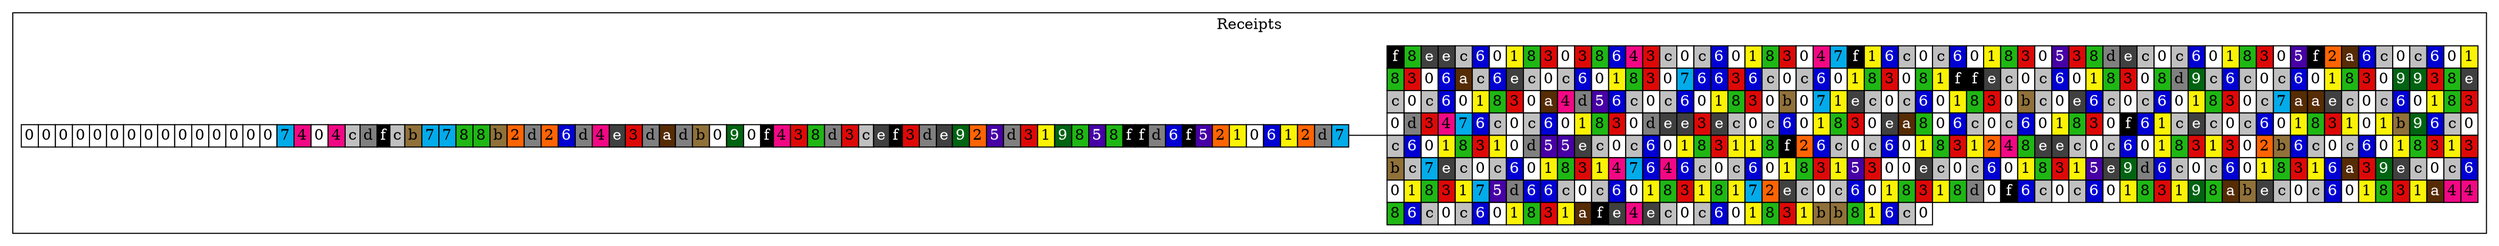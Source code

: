 digraph trie {
		rankdir=LR;
		node [shape=none margin=0 width=0 height=0]
		edge [dir = none headport=w tailport=e]
	subgraph cluster_0 {
			label = "Receipts";
			color = black;

	k_180 [label=<
	<table border="0" color="#000000" cellborder="1" cellspacing="0">
	<tr>		<td bgcolor="#FFFFFF"><font color="#000000">0</font></td>
				<td bgcolor="#FFFFFF"><font color="#000000">0</font></td>
				<td bgcolor="#FFFFFF"><font color="#000000">0</font></td>
				<td bgcolor="#FFFFFF"><font color="#000000">0</font></td>
				<td bgcolor="#FFFFFF"><font color="#000000">0</font></td>
				<td bgcolor="#FFFFFF"><font color="#000000">0</font></td>
				<td bgcolor="#FFFFFF"><font color="#000000">0</font></td>
				<td bgcolor="#FFFFFF"><font color="#000000">0</font></td>
				<td bgcolor="#FFFFFF"><font color="#000000">0</font></td>
				<td bgcolor="#FFFFFF"><font color="#000000">0</font></td>
				<td bgcolor="#FFFFFF"><font color="#000000">0</font></td>
				<td bgcolor="#FFFFFF"><font color="#000000">0</font></td>
				<td bgcolor="#FFFFFF"><font color="#000000">0</font></td>
				<td bgcolor="#FFFFFF"><font color="#000000">0</font></td>
				<td bgcolor="#FFFFFF"><font color="#000000">0</font></td>
				<td bgcolor="#02ABEA"><font color="#000000">7</font></td>
				<td bgcolor="#F20884"><font color="#000000">4</font></td>
				<td bgcolor="#FFFFFF"><font color="#000000">0</font></td>
				<td bgcolor="#F20884"><font color="#000000">4</font></td>
				<td bgcolor="#C0C0C0"><font color="#000000">c</font></td>
				<td bgcolor="#808080"><font color="#000000">d</font></td>
				<td bgcolor="#000000"><font color="#FFFFFF">f</font></td>
				<td bgcolor="#C0C0C0"><font color="#000000">c</font></td>
				<td bgcolor="#90713A"><font color="#000000">b</font></td>
				<td bgcolor="#02ABEA"><font color="#000000">7</font></td>
				<td bgcolor="#02ABEA"><font color="#000000">7</font></td>
				<td bgcolor="#1FB714"><font color="#000000">8</font></td>
				<td bgcolor="#1FB714"><font color="#000000">8</font></td>
				<td bgcolor="#90713A"><font color="#000000">b</font></td>
				<td bgcolor="#FF6403"><font color="#000000">2</font></td>
				<td bgcolor="#808080"><font color="#000000">d</font></td>
				<td bgcolor="#FF6403"><font color="#000000">2</font></td>
				<td bgcolor="#0000D3"><font color="#FFFFFF">6</font></td>
				<td bgcolor="#808080"><font color="#000000">d</font></td>
				<td bgcolor="#F20884"><font color="#000000">4</font></td>
				<td bgcolor="#404040"><font color="#FFFFFF">e</font></td>
				<td bgcolor="#DD0907"><font color="#000000">3</font></td>
				<td bgcolor="#808080"><font color="#000000">d</font></td>
				<td bgcolor="#562C05"><font color="#FFFFFF">a</font></td>
				<td bgcolor="#808080"><font color="#000000">d</font></td>
				<td bgcolor="#90713A"><font color="#000000">b</font></td>
				<td bgcolor="#FFFFFF"><font color="#000000">0</font></td>
				<td bgcolor="#006412"><font color="#FFFFFF">9</font></td>
				<td bgcolor="#FFFFFF"><font color="#000000">0</font></td>
				<td bgcolor="#000000"><font color="#FFFFFF">f</font></td>
				<td bgcolor="#F20884"><font color="#000000">4</font></td>
				<td bgcolor="#DD0907"><font color="#000000">3</font></td>
				<td bgcolor="#1FB714"><font color="#000000">8</font></td>
				<td bgcolor="#808080"><font color="#000000">d</font></td>
				<td bgcolor="#DD0907"><font color="#000000">3</font></td>
				<td bgcolor="#C0C0C0"><font color="#000000">c</font></td>
				<td bgcolor="#404040"><font color="#FFFFFF">e</font></td>
				<td bgcolor="#000000"><font color="#FFFFFF">f</font></td>
				<td bgcolor="#DD0907"><font color="#000000">3</font></td>
				<td bgcolor="#808080"><font color="#000000">d</font></td>
				<td bgcolor="#404040"><font color="#FFFFFF">e</font></td>
				<td bgcolor="#006412"><font color="#FFFFFF">9</font></td>
				<td bgcolor="#FF6403"><font color="#000000">2</font></td>
				<td bgcolor="#4700A5"><font color="#FFFFFF">5</font></td>
				<td bgcolor="#808080"><font color="#000000">d</font></td>
				<td bgcolor="#DD0907"><font color="#000000">3</font></td>
				<td bgcolor="#FBF305"><font color="#000000">1</font></td>
				<td bgcolor="#006412"><font color="#FFFFFF">9</font></td>
				<td bgcolor="#1FB714"><font color="#000000">8</font></td>
				<td bgcolor="#4700A5"><font color="#FFFFFF">5</font></td>
				<td bgcolor="#1FB714"><font color="#000000">8</font></td>
				<td bgcolor="#000000"><font color="#FFFFFF">f</font></td>
				<td bgcolor="#000000"><font color="#FFFFFF">f</font></td>
				<td bgcolor="#808080"><font color="#000000">d</font></td>
				<td bgcolor="#0000D3"><font color="#FFFFFF">6</font></td>
				<td bgcolor="#000000"><font color="#FFFFFF">f</font></td>
				<td bgcolor="#4700A5"><font color="#FFFFFF">5</font></td>
				<td bgcolor="#FF6403"><font color="#000000">2</font></td>
				<td bgcolor="#FBF305"><font color="#000000">1</font></td>
				<td bgcolor="#FFFFFF"><font color="#000000">0</font></td>
				<td bgcolor="#0000D3"><font color="#FFFFFF">6</font></td>
				<td bgcolor="#FBF305"><font color="#000000">1</font></td>
				<td bgcolor="#FF6403"><font color="#000000">2</font></td>
				<td bgcolor="#808080"><font color="#000000">d</font></td>
				<td bgcolor="#02ABEA"><font color="#000000">7</font></td>
		
	</tr></table>
	>];
	
	v_180 [label=<
	<table border="0" color="#000000" cellborder="1" cellspacing="0">
			<tr>		<td bgcolor="#000000"><font color="#FFFFFF">f</font></td>
						<td bgcolor="#1FB714"><font color="#000000">8</font></td>
						<td bgcolor="#404040"><font color="#FFFFFF">e</font></td>
						<td bgcolor="#404040"><font color="#FFFFFF">e</font></td>
						<td bgcolor="#C0C0C0"><font color="#000000">c</font></td>
						<td bgcolor="#0000D3"><font color="#FFFFFF">6</font></td>
						<td bgcolor="#FFFFFF"><font color="#000000">0</font></td>
						<td bgcolor="#FBF305"><font color="#000000">1</font></td>
						<td bgcolor="#1FB714"><font color="#000000">8</font></td>
						<td bgcolor="#DD0907"><font color="#000000">3</font></td>
						<td bgcolor="#FFFFFF"><font color="#000000">0</font></td>
						<td bgcolor="#DD0907"><font color="#000000">3</font></td>
						<td bgcolor="#1FB714"><font color="#000000">8</font></td>
						<td bgcolor="#0000D3"><font color="#FFFFFF">6</font></td>
						<td bgcolor="#F20884"><font color="#000000">4</font></td>
						<td bgcolor="#DD0907"><font color="#000000">3</font></td>
						<td bgcolor="#C0C0C0"><font color="#000000">c</font></td>
						<td bgcolor="#FFFFFF"><font color="#000000">0</font></td>
						<td bgcolor="#C0C0C0"><font color="#000000">c</font></td>
						<td bgcolor="#0000D3"><font color="#FFFFFF">6</font></td>
						<td bgcolor="#FFFFFF"><font color="#000000">0</font></td>
						<td bgcolor="#FBF305"><font color="#000000">1</font></td>
						<td bgcolor="#1FB714"><font color="#000000">8</font></td>
						<td bgcolor="#DD0907"><font color="#000000">3</font></td>
						<td bgcolor="#FFFFFF"><font color="#000000">0</font></td>
						<td bgcolor="#F20884"><font color="#000000">4</font></td>
						<td bgcolor="#02ABEA"><font color="#000000">7</font></td>
						<td bgcolor="#000000"><font color="#FFFFFF">f</font></td>
						<td bgcolor="#FBF305"><font color="#000000">1</font></td>
						<td bgcolor="#0000D3"><font color="#FFFFFF">6</font></td>
						<td bgcolor="#C0C0C0"><font color="#000000">c</font></td>
						<td bgcolor="#FFFFFF"><font color="#000000">0</font></td>
						<td bgcolor="#C0C0C0"><font color="#000000">c</font></td>
						<td bgcolor="#0000D3"><font color="#FFFFFF">6</font></td>
						<td bgcolor="#FFFFFF"><font color="#000000">0</font></td>
						<td bgcolor="#FBF305"><font color="#000000">1</font></td>
						<td bgcolor="#1FB714"><font color="#000000">8</font></td>
						<td bgcolor="#DD0907"><font color="#000000">3</font></td>
						<td bgcolor="#FFFFFF"><font color="#000000">0</font></td>
						<td bgcolor="#4700A5"><font color="#FFFFFF">5</font></td>
						<td bgcolor="#DD0907"><font color="#000000">3</font></td>
						<td bgcolor="#1FB714"><font color="#000000">8</font></td>
						<td bgcolor="#808080"><font color="#000000">d</font></td>
						<td bgcolor="#404040"><font color="#FFFFFF">e</font></td>
						<td bgcolor="#C0C0C0"><font color="#000000">c</font></td>
						<td bgcolor="#FFFFFF"><font color="#000000">0</font></td>
						<td bgcolor="#C0C0C0"><font color="#000000">c</font></td>
						<td bgcolor="#0000D3"><font color="#FFFFFF">6</font></td>
						<td bgcolor="#FFFFFF"><font color="#000000">0</font></td>
						<td bgcolor="#FBF305"><font color="#000000">1</font></td>
						<td bgcolor="#1FB714"><font color="#000000">8</font></td>
						<td bgcolor="#DD0907"><font color="#000000">3</font></td>
						<td bgcolor="#FFFFFF"><font color="#000000">0</font></td>
						<td bgcolor="#4700A5"><font color="#FFFFFF">5</font></td>
						<td bgcolor="#000000"><font color="#FFFFFF">f</font></td>
						<td bgcolor="#FF6403"><font color="#000000">2</font></td>
						<td bgcolor="#562C05"><font color="#FFFFFF">a</font></td>
						<td bgcolor="#0000D3"><font color="#FFFFFF">6</font></td>
						<td bgcolor="#C0C0C0"><font color="#000000">c</font></td>
						<td bgcolor="#FFFFFF"><font color="#000000">0</font></td>
						<td bgcolor="#C0C0C0"><font color="#000000">c</font></td>
						<td bgcolor="#0000D3"><font color="#FFFFFF">6</font></td>
						<td bgcolor="#FFFFFF"><font color="#000000">0</font></td>
						<td bgcolor="#FBF305"><font color="#000000">1</font></td>
				</tr>
				<tr>		<td bgcolor="#1FB714"><font color="#000000">8</font></td>
						<td bgcolor="#DD0907"><font color="#000000">3</font></td>
						<td bgcolor="#FFFFFF"><font color="#000000">0</font></td>
						<td bgcolor="#0000D3"><font color="#FFFFFF">6</font></td>
						<td bgcolor="#562C05"><font color="#FFFFFF">a</font></td>
						<td bgcolor="#C0C0C0"><font color="#000000">c</font></td>
						<td bgcolor="#0000D3"><font color="#FFFFFF">6</font></td>
						<td bgcolor="#404040"><font color="#FFFFFF">e</font></td>
						<td bgcolor="#C0C0C0"><font color="#000000">c</font></td>
						<td bgcolor="#FFFFFF"><font color="#000000">0</font></td>
						<td bgcolor="#C0C0C0"><font color="#000000">c</font></td>
						<td bgcolor="#0000D3"><font color="#FFFFFF">6</font></td>
						<td bgcolor="#FFFFFF"><font color="#000000">0</font></td>
						<td bgcolor="#FBF305"><font color="#000000">1</font></td>
						<td bgcolor="#1FB714"><font color="#000000">8</font></td>
						<td bgcolor="#DD0907"><font color="#000000">3</font></td>
						<td bgcolor="#FFFFFF"><font color="#000000">0</font></td>
						<td bgcolor="#02ABEA"><font color="#000000">7</font></td>
						<td bgcolor="#0000D3"><font color="#FFFFFF">6</font></td>
						<td bgcolor="#0000D3"><font color="#FFFFFF">6</font></td>
						<td bgcolor="#DD0907"><font color="#000000">3</font></td>
						<td bgcolor="#0000D3"><font color="#FFFFFF">6</font></td>
						<td bgcolor="#C0C0C0"><font color="#000000">c</font></td>
						<td bgcolor="#FFFFFF"><font color="#000000">0</font></td>
						<td bgcolor="#C0C0C0"><font color="#000000">c</font></td>
						<td bgcolor="#0000D3"><font color="#FFFFFF">6</font></td>
						<td bgcolor="#FFFFFF"><font color="#000000">0</font></td>
						<td bgcolor="#FBF305"><font color="#000000">1</font></td>
						<td bgcolor="#1FB714"><font color="#000000">8</font></td>
						<td bgcolor="#DD0907"><font color="#000000">3</font></td>
						<td bgcolor="#FFFFFF"><font color="#000000">0</font></td>
						<td bgcolor="#1FB714"><font color="#000000">8</font></td>
						<td bgcolor="#FBF305"><font color="#000000">1</font></td>
						<td bgcolor="#000000"><font color="#FFFFFF">f</font></td>
						<td bgcolor="#000000"><font color="#FFFFFF">f</font></td>
						<td bgcolor="#404040"><font color="#FFFFFF">e</font></td>
						<td bgcolor="#C0C0C0"><font color="#000000">c</font></td>
						<td bgcolor="#FFFFFF"><font color="#000000">0</font></td>
						<td bgcolor="#C0C0C0"><font color="#000000">c</font></td>
						<td bgcolor="#0000D3"><font color="#FFFFFF">6</font></td>
						<td bgcolor="#FFFFFF"><font color="#000000">0</font></td>
						<td bgcolor="#FBF305"><font color="#000000">1</font></td>
						<td bgcolor="#1FB714"><font color="#000000">8</font></td>
						<td bgcolor="#DD0907"><font color="#000000">3</font></td>
						<td bgcolor="#FFFFFF"><font color="#000000">0</font></td>
						<td bgcolor="#1FB714"><font color="#000000">8</font></td>
						<td bgcolor="#808080"><font color="#000000">d</font></td>
						<td bgcolor="#006412"><font color="#FFFFFF">9</font></td>
						<td bgcolor="#C0C0C0"><font color="#000000">c</font></td>
						<td bgcolor="#0000D3"><font color="#FFFFFF">6</font></td>
						<td bgcolor="#C0C0C0"><font color="#000000">c</font></td>
						<td bgcolor="#FFFFFF"><font color="#000000">0</font></td>
						<td bgcolor="#C0C0C0"><font color="#000000">c</font></td>
						<td bgcolor="#0000D3"><font color="#FFFFFF">6</font></td>
						<td bgcolor="#FFFFFF"><font color="#000000">0</font></td>
						<td bgcolor="#FBF305"><font color="#000000">1</font></td>
						<td bgcolor="#1FB714"><font color="#000000">8</font></td>
						<td bgcolor="#DD0907"><font color="#000000">3</font></td>
						<td bgcolor="#FFFFFF"><font color="#000000">0</font></td>
						<td bgcolor="#006412"><font color="#FFFFFF">9</font></td>
						<td bgcolor="#006412"><font color="#FFFFFF">9</font></td>
						<td bgcolor="#DD0907"><font color="#000000">3</font></td>
						<td bgcolor="#1FB714"><font color="#000000">8</font></td>
						<td bgcolor="#404040"><font color="#FFFFFF">e</font></td>
				</tr>
				<tr>		<td bgcolor="#C0C0C0"><font color="#000000">c</font></td>
						<td bgcolor="#FFFFFF"><font color="#000000">0</font></td>
						<td bgcolor="#C0C0C0"><font color="#000000">c</font></td>
						<td bgcolor="#0000D3"><font color="#FFFFFF">6</font></td>
						<td bgcolor="#FFFFFF"><font color="#000000">0</font></td>
						<td bgcolor="#FBF305"><font color="#000000">1</font></td>
						<td bgcolor="#1FB714"><font color="#000000">8</font></td>
						<td bgcolor="#DD0907"><font color="#000000">3</font></td>
						<td bgcolor="#FFFFFF"><font color="#000000">0</font></td>
						<td bgcolor="#562C05"><font color="#FFFFFF">a</font></td>
						<td bgcolor="#F20884"><font color="#000000">4</font></td>
						<td bgcolor="#808080"><font color="#000000">d</font></td>
						<td bgcolor="#4700A5"><font color="#FFFFFF">5</font></td>
						<td bgcolor="#0000D3"><font color="#FFFFFF">6</font></td>
						<td bgcolor="#C0C0C0"><font color="#000000">c</font></td>
						<td bgcolor="#FFFFFF"><font color="#000000">0</font></td>
						<td bgcolor="#C0C0C0"><font color="#000000">c</font></td>
						<td bgcolor="#0000D3"><font color="#FFFFFF">6</font></td>
						<td bgcolor="#FFFFFF"><font color="#000000">0</font></td>
						<td bgcolor="#FBF305"><font color="#000000">1</font></td>
						<td bgcolor="#1FB714"><font color="#000000">8</font></td>
						<td bgcolor="#DD0907"><font color="#000000">3</font></td>
						<td bgcolor="#FFFFFF"><font color="#000000">0</font></td>
						<td bgcolor="#90713A"><font color="#000000">b</font></td>
						<td bgcolor="#FFFFFF"><font color="#000000">0</font></td>
						<td bgcolor="#02ABEA"><font color="#000000">7</font></td>
						<td bgcolor="#FBF305"><font color="#000000">1</font></td>
						<td bgcolor="#404040"><font color="#FFFFFF">e</font></td>
						<td bgcolor="#C0C0C0"><font color="#000000">c</font></td>
						<td bgcolor="#FFFFFF"><font color="#000000">0</font></td>
						<td bgcolor="#C0C0C0"><font color="#000000">c</font></td>
						<td bgcolor="#0000D3"><font color="#FFFFFF">6</font></td>
						<td bgcolor="#FFFFFF"><font color="#000000">0</font></td>
						<td bgcolor="#FBF305"><font color="#000000">1</font></td>
						<td bgcolor="#1FB714"><font color="#000000">8</font></td>
						<td bgcolor="#DD0907"><font color="#000000">3</font></td>
						<td bgcolor="#FFFFFF"><font color="#000000">0</font></td>
						<td bgcolor="#90713A"><font color="#000000">b</font></td>
						<td bgcolor="#C0C0C0"><font color="#000000">c</font></td>
						<td bgcolor="#FFFFFF"><font color="#000000">0</font></td>
						<td bgcolor="#404040"><font color="#FFFFFF">e</font></td>
						<td bgcolor="#0000D3"><font color="#FFFFFF">6</font></td>
						<td bgcolor="#C0C0C0"><font color="#000000">c</font></td>
						<td bgcolor="#FFFFFF"><font color="#000000">0</font></td>
						<td bgcolor="#C0C0C0"><font color="#000000">c</font></td>
						<td bgcolor="#0000D3"><font color="#FFFFFF">6</font></td>
						<td bgcolor="#FFFFFF"><font color="#000000">0</font></td>
						<td bgcolor="#FBF305"><font color="#000000">1</font></td>
						<td bgcolor="#1FB714"><font color="#000000">8</font></td>
						<td bgcolor="#DD0907"><font color="#000000">3</font></td>
						<td bgcolor="#FFFFFF"><font color="#000000">0</font></td>
						<td bgcolor="#C0C0C0"><font color="#000000">c</font></td>
						<td bgcolor="#02ABEA"><font color="#000000">7</font></td>
						<td bgcolor="#562C05"><font color="#FFFFFF">a</font></td>
						<td bgcolor="#562C05"><font color="#FFFFFF">a</font></td>
						<td bgcolor="#404040"><font color="#FFFFFF">e</font></td>
						<td bgcolor="#C0C0C0"><font color="#000000">c</font></td>
						<td bgcolor="#FFFFFF"><font color="#000000">0</font></td>
						<td bgcolor="#C0C0C0"><font color="#000000">c</font></td>
						<td bgcolor="#0000D3"><font color="#FFFFFF">6</font></td>
						<td bgcolor="#FFFFFF"><font color="#000000">0</font></td>
						<td bgcolor="#FBF305"><font color="#000000">1</font></td>
						<td bgcolor="#1FB714"><font color="#000000">8</font></td>
						<td bgcolor="#DD0907"><font color="#000000">3</font></td>
				</tr>
				<tr>		<td bgcolor="#FFFFFF"><font color="#000000">0</font></td>
						<td bgcolor="#808080"><font color="#000000">d</font></td>
						<td bgcolor="#DD0907"><font color="#000000">3</font></td>
						<td bgcolor="#F20884"><font color="#000000">4</font></td>
						<td bgcolor="#02ABEA"><font color="#000000">7</font></td>
						<td bgcolor="#0000D3"><font color="#FFFFFF">6</font></td>
						<td bgcolor="#C0C0C0"><font color="#000000">c</font></td>
						<td bgcolor="#FFFFFF"><font color="#000000">0</font></td>
						<td bgcolor="#C0C0C0"><font color="#000000">c</font></td>
						<td bgcolor="#0000D3"><font color="#FFFFFF">6</font></td>
						<td bgcolor="#FFFFFF"><font color="#000000">0</font></td>
						<td bgcolor="#FBF305"><font color="#000000">1</font></td>
						<td bgcolor="#1FB714"><font color="#000000">8</font></td>
						<td bgcolor="#DD0907"><font color="#000000">3</font></td>
						<td bgcolor="#FFFFFF"><font color="#000000">0</font></td>
						<td bgcolor="#808080"><font color="#000000">d</font></td>
						<td bgcolor="#404040"><font color="#FFFFFF">e</font></td>
						<td bgcolor="#404040"><font color="#FFFFFF">e</font></td>
						<td bgcolor="#DD0907"><font color="#000000">3</font></td>
						<td bgcolor="#404040"><font color="#FFFFFF">e</font></td>
						<td bgcolor="#C0C0C0"><font color="#000000">c</font></td>
						<td bgcolor="#FFFFFF"><font color="#000000">0</font></td>
						<td bgcolor="#C0C0C0"><font color="#000000">c</font></td>
						<td bgcolor="#0000D3"><font color="#FFFFFF">6</font></td>
						<td bgcolor="#FFFFFF"><font color="#000000">0</font></td>
						<td bgcolor="#FBF305"><font color="#000000">1</font></td>
						<td bgcolor="#1FB714"><font color="#000000">8</font></td>
						<td bgcolor="#DD0907"><font color="#000000">3</font></td>
						<td bgcolor="#FFFFFF"><font color="#000000">0</font></td>
						<td bgcolor="#404040"><font color="#FFFFFF">e</font></td>
						<td bgcolor="#562C05"><font color="#FFFFFF">a</font></td>
						<td bgcolor="#1FB714"><font color="#000000">8</font></td>
						<td bgcolor="#FFFFFF"><font color="#000000">0</font></td>
						<td bgcolor="#0000D3"><font color="#FFFFFF">6</font></td>
						<td bgcolor="#C0C0C0"><font color="#000000">c</font></td>
						<td bgcolor="#FFFFFF"><font color="#000000">0</font></td>
						<td bgcolor="#C0C0C0"><font color="#000000">c</font></td>
						<td bgcolor="#0000D3"><font color="#FFFFFF">6</font></td>
						<td bgcolor="#FFFFFF"><font color="#000000">0</font></td>
						<td bgcolor="#FBF305"><font color="#000000">1</font></td>
						<td bgcolor="#1FB714"><font color="#000000">8</font></td>
						<td bgcolor="#DD0907"><font color="#000000">3</font></td>
						<td bgcolor="#FFFFFF"><font color="#000000">0</font></td>
						<td bgcolor="#000000"><font color="#FFFFFF">f</font></td>
						<td bgcolor="#0000D3"><font color="#FFFFFF">6</font></td>
						<td bgcolor="#FBF305"><font color="#000000">1</font></td>
						<td bgcolor="#C0C0C0"><font color="#000000">c</font></td>
						<td bgcolor="#404040"><font color="#FFFFFF">e</font></td>
						<td bgcolor="#C0C0C0"><font color="#000000">c</font></td>
						<td bgcolor="#FFFFFF"><font color="#000000">0</font></td>
						<td bgcolor="#C0C0C0"><font color="#000000">c</font></td>
						<td bgcolor="#0000D3"><font color="#FFFFFF">6</font></td>
						<td bgcolor="#FFFFFF"><font color="#000000">0</font></td>
						<td bgcolor="#FBF305"><font color="#000000">1</font></td>
						<td bgcolor="#1FB714"><font color="#000000">8</font></td>
						<td bgcolor="#DD0907"><font color="#000000">3</font></td>
						<td bgcolor="#FBF305"><font color="#000000">1</font></td>
						<td bgcolor="#FFFFFF"><font color="#000000">0</font></td>
						<td bgcolor="#FBF305"><font color="#000000">1</font></td>
						<td bgcolor="#90713A"><font color="#000000">b</font></td>
						<td bgcolor="#006412"><font color="#FFFFFF">9</font></td>
						<td bgcolor="#0000D3"><font color="#FFFFFF">6</font></td>
						<td bgcolor="#C0C0C0"><font color="#000000">c</font></td>
						<td bgcolor="#FFFFFF"><font color="#000000">0</font></td>
				</tr>
				<tr>		<td bgcolor="#C0C0C0"><font color="#000000">c</font></td>
						<td bgcolor="#0000D3"><font color="#FFFFFF">6</font></td>
						<td bgcolor="#FFFFFF"><font color="#000000">0</font></td>
						<td bgcolor="#FBF305"><font color="#000000">1</font></td>
						<td bgcolor="#1FB714"><font color="#000000">8</font></td>
						<td bgcolor="#DD0907"><font color="#000000">3</font></td>
						<td bgcolor="#FBF305"><font color="#000000">1</font></td>
						<td bgcolor="#FFFFFF"><font color="#000000">0</font></td>
						<td bgcolor="#808080"><font color="#000000">d</font></td>
						<td bgcolor="#4700A5"><font color="#FFFFFF">5</font></td>
						<td bgcolor="#4700A5"><font color="#FFFFFF">5</font></td>
						<td bgcolor="#404040"><font color="#FFFFFF">e</font></td>
						<td bgcolor="#C0C0C0"><font color="#000000">c</font></td>
						<td bgcolor="#FFFFFF"><font color="#000000">0</font></td>
						<td bgcolor="#C0C0C0"><font color="#000000">c</font></td>
						<td bgcolor="#0000D3"><font color="#FFFFFF">6</font></td>
						<td bgcolor="#FFFFFF"><font color="#000000">0</font></td>
						<td bgcolor="#FBF305"><font color="#000000">1</font></td>
						<td bgcolor="#1FB714"><font color="#000000">8</font></td>
						<td bgcolor="#DD0907"><font color="#000000">3</font></td>
						<td bgcolor="#FBF305"><font color="#000000">1</font></td>
						<td bgcolor="#FBF305"><font color="#000000">1</font></td>
						<td bgcolor="#1FB714"><font color="#000000">8</font></td>
						<td bgcolor="#000000"><font color="#FFFFFF">f</font></td>
						<td bgcolor="#FF6403"><font color="#000000">2</font></td>
						<td bgcolor="#0000D3"><font color="#FFFFFF">6</font></td>
						<td bgcolor="#C0C0C0"><font color="#000000">c</font></td>
						<td bgcolor="#FFFFFF"><font color="#000000">0</font></td>
						<td bgcolor="#C0C0C0"><font color="#000000">c</font></td>
						<td bgcolor="#0000D3"><font color="#FFFFFF">6</font></td>
						<td bgcolor="#FFFFFF"><font color="#000000">0</font></td>
						<td bgcolor="#FBF305"><font color="#000000">1</font></td>
						<td bgcolor="#1FB714"><font color="#000000">8</font></td>
						<td bgcolor="#DD0907"><font color="#000000">3</font></td>
						<td bgcolor="#FBF305"><font color="#000000">1</font></td>
						<td bgcolor="#FF6403"><font color="#000000">2</font></td>
						<td bgcolor="#F20884"><font color="#000000">4</font></td>
						<td bgcolor="#1FB714"><font color="#000000">8</font></td>
						<td bgcolor="#404040"><font color="#FFFFFF">e</font></td>
						<td bgcolor="#404040"><font color="#FFFFFF">e</font></td>
						<td bgcolor="#C0C0C0"><font color="#000000">c</font></td>
						<td bgcolor="#FFFFFF"><font color="#000000">0</font></td>
						<td bgcolor="#C0C0C0"><font color="#000000">c</font></td>
						<td bgcolor="#0000D3"><font color="#FFFFFF">6</font></td>
						<td bgcolor="#FFFFFF"><font color="#000000">0</font></td>
						<td bgcolor="#FBF305"><font color="#000000">1</font></td>
						<td bgcolor="#1FB714"><font color="#000000">8</font></td>
						<td bgcolor="#DD0907"><font color="#000000">3</font></td>
						<td bgcolor="#FBF305"><font color="#000000">1</font></td>
						<td bgcolor="#DD0907"><font color="#000000">3</font></td>
						<td bgcolor="#FFFFFF"><font color="#000000">0</font></td>
						<td bgcolor="#FF6403"><font color="#000000">2</font></td>
						<td bgcolor="#90713A"><font color="#000000">b</font></td>
						<td bgcolor="#0000D3"><font color="#FFFFFF">6</font></td>
						<td bgcolor="#C0C0C0"><font color="#000000">c</font></td>
						<td bgcolor="#FFFFFF"><font color="#000000">0</font></td>
						<td bgcolor="#C0C0C0"><font color="#000000">c</font></td>
						<td bgcolor="#0000D3"><font color="#FFFFFF">6</font></td>
						<td bgcolor="#FFFFFF"><font color="#000000">0</font></td>
						<td bgcolor="#FBF305"><font color="#000000">1</font></td>
						<td bgcolor="#1FB714"><font color="#000000">8</font></td>
						<td bgcolor="#DD0907"><font color="#000000">3</font></td>
						<td bgcolor="#FBF305"><font color="#000000">1</font></td>
						<td bgcolor="#DD0907"><font color="#000000">3</font></td>
				</tr>
				<tr>		<td bgcolor="#90713A"><font color="#000000">b</font></td>
						<td bgcolor="#C0C0C0"><font color="#000000">c</font></td>
						<td bgcolor="#02ABEA"><font color="#000000">7</font></td>
						<td bgcolor="#404040"><font color="#FFFFFF">e</font></td>
						<td bgcolor="#C0C0C0"><font color="#000000">c</font></td>
						<td bgcolor="#FFFFFF"><font color="#000000">0</font></td>
						<td bgcolor="#C0C0C0"><font color="#000000">c</font></td>
						<td bgcolor="#0000D3"><font color="#FFFFFF">6</font></td>
						<td bgcolor="#FFFFFF"><font color="#000000">0</font></td>
						<td bgcolor="#FBF305"><font color="#000000">1</font></td>
						<td bgcolor="#1FB714"><font color="#000000">8</font></td>
						<td bgcolor="#DD0907"><font color="#000000">3</font></td>
						<td bgcolor="#FBF305"><font color="#000000">1</font></td>
						<td bgcolor="#F20884"><font color="#000000">4</font></td>
						<td bgcolor="#02ABEA"><font color="#000000">7</font></td>
						<td bgcolor="#0000D3"><font color="#FFFFFF">6</font></td>
						<td bgcolor="#F20884"><font color="#000000">4</font></td>
						<td bgcolor="#0000D3"><font color="#FFFFFF">6</font></td>
						<td bgcolor="#C0C0C0"><font color="#000000">c</font></td>
						<td bgcolor="#FFFFFF"><font color="#000000">0</font></td>
						<td bgcolor="#C0C0C0"><font color="#000000">c</font></td>
						<td bgcolor="#0000D3"><font color="#FFFFFF">6</font></td>
						<td bgcolor="#FFFFFF"><font color="#000000">0</font></td>
						<td bgcolor="#FBF305"><font color="#000000">1</font></td>
						<td bgcolor="#1FB714"><font color="#000000">8</font></td>
						<td bgcolor="#DD0907"><font color="#000000">3</font></td>
						<td bgcolor="#FBF305"><font color="#000000">1</font></td>
						<td bgcolor="#4700A5"><font color="#FFFFFF">5</font></td>
						<td bgcolor="#DD0907"><font color="#000000">3</font></td>
						<td bgcolor="#FFFFFF"><font color="#000000">0</font></td>
						<td bgcolor="#FFFFFF"><font color="#000000">0</font></td>
						<td bgcolor="#404040"><font color="#FFFFFF">e</font></td>
						<td bgcolor="#C0C0C0"><font color="#000000">c</font></td>
						<td bgcolor="#FFFFFF"><font color="#000000">0</font></td>
						<td bgcolor="#C0C0C0"><font color="#000000">c</font></td>
						<td bgcolor="#0000D3"><font color="#FFFFFF">6</font></td>
						<td bgcolor="#FFFFFF"><font color="#000000">0</font></td>
						<td bgcolor="#FBF305"><font color="#000000">1</font></td>
						<td bgcolor="#1FB714"><font color="#000000">8</font></td>
						<td bgcolor="#DD0907"><font color="#000000">3</font></td>
						<td bgcolor="#FBF305"><font color="#000000">1</font></td>
						<td bgcolor="#4700A5"><font color="#FFFFFF">5</font></td>
						<td bgcolor="#404040"><font color="#FFFFFF">e</font></td>
						<td bgcolor="#006412"><font color="#FFFFFF">9</font></td>
						<td bgcolor="#808080"><font color="#000000">d</font></td>
						<td bgcolor="#0000D3"><font color="#FFFFFF">6</font></td>
						<td bgcolor="#C0C0C0"><font color="#000000">c</font></td>
						<td bgcolor="#FFFFFF"><font color="#000000">0</font></td>
						<td bgcolor="#C0C0C0"><font color="#000000">c</font></td>
						<td bgcolor="#0000D3"><font color="#FFFFFF">6</font></td>
						<td bgcolor="#FFFFFF"><font color="#000000">0</font></td>
						<td bgcolor="#FBF305"><font color="#000000">1</font></td>
						<td bgcolor="#1FB714"><font color="#000000">8</font></td>
						<td bgcolor="#DD0907"><font color="#000000">3</font></td>
						<td bgcolor="#FBF305"><font color="#000000">1</font></td>
						<td bgcolor="#0000D3"><font color="#FFFFFF">6</font></td>
						<td bgcolor="#562C05"><font color="#FFFFFF">a</font></td>
						<td bgcolor="#DD0907"><font color="#000000">3</font></td>
						<td bgcolor="#006412"><font color="#FFFFFF">9</font></td>
						<td bgcolor="#404040"><font color="#FFFFFF">e</font></td>
						<td bgcolor="#C0C0C0"><font color="#000000">c</font></td>
						<td bgcolor="#FFFFFF"><font color="#000000">0</font></td>
						<td bgcolor="#C0C0C0"><font color="#000000">c</font></td>
						<td bgcolor="#0000D3"><font color="#FFFFFF">6</font></td>
				</tr>
				<tr>		<td bgcolor="#FFFFFF"><font color="#000000">0</font></td>
						<td bgcolor="#FBF305"><font color="#000000">1</font></td>
						<td bgcolor="#1FB714"><font color="#000000">8</font></td>
						<td bgcolor="#DD0907"><font color="#000000">3</font></td>
						<td bgcolor="#FBF305"><font color="#000000">1</font></td>
						<td bgcolor="#02ABEA"><font color="#000000">7</font></td>
						<td bgcolor="#4700A5"><font color="#FFFFFF">5</font></td>
						<td bgcolor="#808080"><font color="#000000">d</font></td>
						<td bgcolor="#0000D3"><font color="#FFFFFF">6</font></td>
						<td bgcolor="#0000D3"><font color="#FFFFFF">6</font></td>
						<td bgcolor="#C0C0C0"><font color="#000000">c</font></td>
						<td bgcolor="#FFFFFF"><font color="#000000">0</font></td>
						<td bgcolor="#C0C0C0"><font color="#000000">c</font></td>
						<td bgcolor="#0000D3"><font color="#FFFFFF">6</font></td>
						<td bgcolor="#FFFFFF"><font color="#000000">0</font></td>
						<td bgcolor="#FBF305"><font color="#000000">1</font></td>
						<td bgcolor="#1FB714"><font color="#000000">8</font></td>
						<td bgcolor="#DD0907"><font color="#000000">3</font></td>
						<td bgcolor="#FBF305"><font color="#000000">1</font></td>
						<td bgcolor="#1FB714"><font color="#000000">8</font></td>
						<td bgcolor="#FBF305"><font color="#000000">1</font></td>
						<td bgcolor="#02ABEA"><font color="#000000">7</font></td>
						<td bgcolor="#FF6403"><font color="#000000">2</font></td>
						<td bgcolor="#404040"><font color="#FFFFFF">e</font></td>
						<td bgcolor="#C0C0C0"><font color="#000000">c</font></td>
						<td bgcolor="#FFFFFF"><font color="#000000">0</font></td>
						<td bgcolor="#C0C0C0"><font color="#000000">c</font></td>
						<td bgcolor="#0000D3"><font color="#FFFFFF">6</font></td>
						<td bgcolor="#FFFFFF"><font color="#000000">0</font></td>
						<td bgcolor="#FBF305"><font color="#000000">1</font></td>
						<td bgcolor="#1FB714"><font color="#000000">8</font></td>
						<td bgcolor="#DD0907"><font color="#000000">3</font></td>
						<td bgcolor="#FBF305"><font color="#000000">1</font></td>
						<td bgcolor="#1FB714"><font color="#000000">8</font></td>
						<td bgcolor="#808080"><font color="#000000">d</font></td>
						<td bgcolor="#FFFFFF"><font color="#000000">0</font></td>
						<td bgcolor="#000000"><font color="#FFFFFF">f</font></td>
						<td bgcolor="#0000D3"><font color="#FFFFFF">6</font></td>
						<td bgcolor="#C0C0C0"><font color="#000000">c</font></td>
						<td bgcolor="#FFFFFF"><font color="#000000">0</font></td>
						<td bgcolor="#C0C0C0"><font color="#000000">c</font></td>
						<td bgcolor="#0000D3"><font color="#FFFFFF">6</font></td>
						<td bgcolor="#FFFFFF"><font color="#000000">0</font></td>
						<td bgcolor="#FBF305"><font color="#000000">1</font></td>
						<td bgcolor="#1FB714"><font color="#000000">8</font></td>
						<td bgcolor="#DD0907"><font color="#000000">3</font></td>
						<td bgcolor="#FBF305"><font color="#000000">1</font></td>
						<td bgcolor="#006412"><font color="#FFFFFF">9</font></td>
						<td bgcolor="#1FB714"><font color="#000000">8</font></td>
						<td bgcolor="#562C05"><font color="#FFFFFF">a</font></td>
						<td bgcolor="#90713A"><font color="#000000">b</font></td>
						<td bgcolor="#404040"><font color="#FFFFFF">e</font></td>
						<td bgcolor="#C0C0C0"><font color="#000000">c</font></td>
						<td bgcolor="#FFFFFF"><font color="#000000">0</font></td>
						<td bgcolor="#C0C0C0"><font color="#000000">c</font></td>
						<td bgcolor="#0000D3"><font color="#FFFFFF">6</font></td>
						<td bgcolor="#FFFFFF"><font color="#000000">0</font></td>
						<td bgcolor="#FBF305"><font color="#000000">1</font></td>
						<td bgcolor="#1FB714"><font color="#000000">8</font></td>
						<td bgcolor="#DD0907"><font color="#000000">3</font></td>
						<td bgcolor="#FBF305"><font color="#000000">1</font></td>
						<td bgcolor="#562C05"><font color="#FFFFFF">a</font></td>
						<td bgcolor="#F20884"><font color="#000000">4</font></td>
						<td bgcolor="#F20884"><font color="#000000">4</font></td>
				</tr>
				<tr>		<td bgcolor="#1FB714"><font color="#000000">8</font></td>
						<td bgcolor="#0000D3"><font color="#FFFFFF">6</font></td>
						<td bgcolor="#C0C0C0"><font color="#000000">c</font></td>
						<td bgcolor="#FFFFFF"><font color="#000000">0</font></td>
						<td bgcolor="#C0C0C0"><font color="#000000">c</font></td>
						<td bgcolor="#0000D3"><font color="#FFFFFF">6</font></td>
						<td bgcolor="#FFFFFF"><font color="#000000">0</font></td>
						<td bgcolor="#FBF305"><font color="#000000">1</font></td>
						<td bgcolor="#1FB714"><font color="#000000">8</font></td>
						<td bgcolor="#DD0907"><font color="#000000">3</font></td>
						<td bgcolor="#FBF305"><font color="#000000">1</font></td>
						<td bgcolor="#562C05"><font color="#FFFFFF">a</font></td>
						<td bgcolor="#000000"><font color="#FFFFFF">f</font></td>
						<td bgcolor="#404040"><font color="#FFFFFF">e</font></td>
						<td bgcolor="#F20884"><font color="#000000">4</font></td>
						<td bgcolor="#404040"><font color="#FFFFFF">e</font></td>
						<td bgcolor="#C0C0C0"><font color="#000000">c</font></td>
						<td bgcolor="#FFFFFF"><font color="#000000">0</font></td>
						<td bgcolor="#C0C0C0"><font color="#000000">c</font></td>
						<td bgcolor="#0000D3"><font color="#FFFFFF">6</font></td>
						<td bgcolor="#FFFFFF"><font color="#000000">0</font></td>
						<td bgcolor="#FBF305"><font color="#000000">1</font></td>
						<td bgcolor="#1FB714"><font color="#000000">8</font></td>
						<td bgcolor="#DD0907"><font color="#000000">3</font></td>
						<td bgcolor="#FBF305"><font color="#000000">1</font></td>
						<td bgcolor="#90713A"><font color="#000000">b</font></td>
						<td bgcolor="#90713A"><font color="#000000">b</font></td>
						<td bgcolor="#1FB714"><font color="#000000">8</font></td>
						<td bgcolor="#FBF305"><font color="#000000">1</font></td>
						<td bgcolor="#0000D3"><font color="#FFFFFF">6</font></td>
						<td bgcolor="#C0C0C0"><font color="#000000">c</font></td>
						<td bgcolor="#FFFFFF"><font color="#000000">0</font></td>
				<td colspan="32" border="0"></td></tr>
		
	</table>
	>];
	k_180 -> v_180;

}
}
